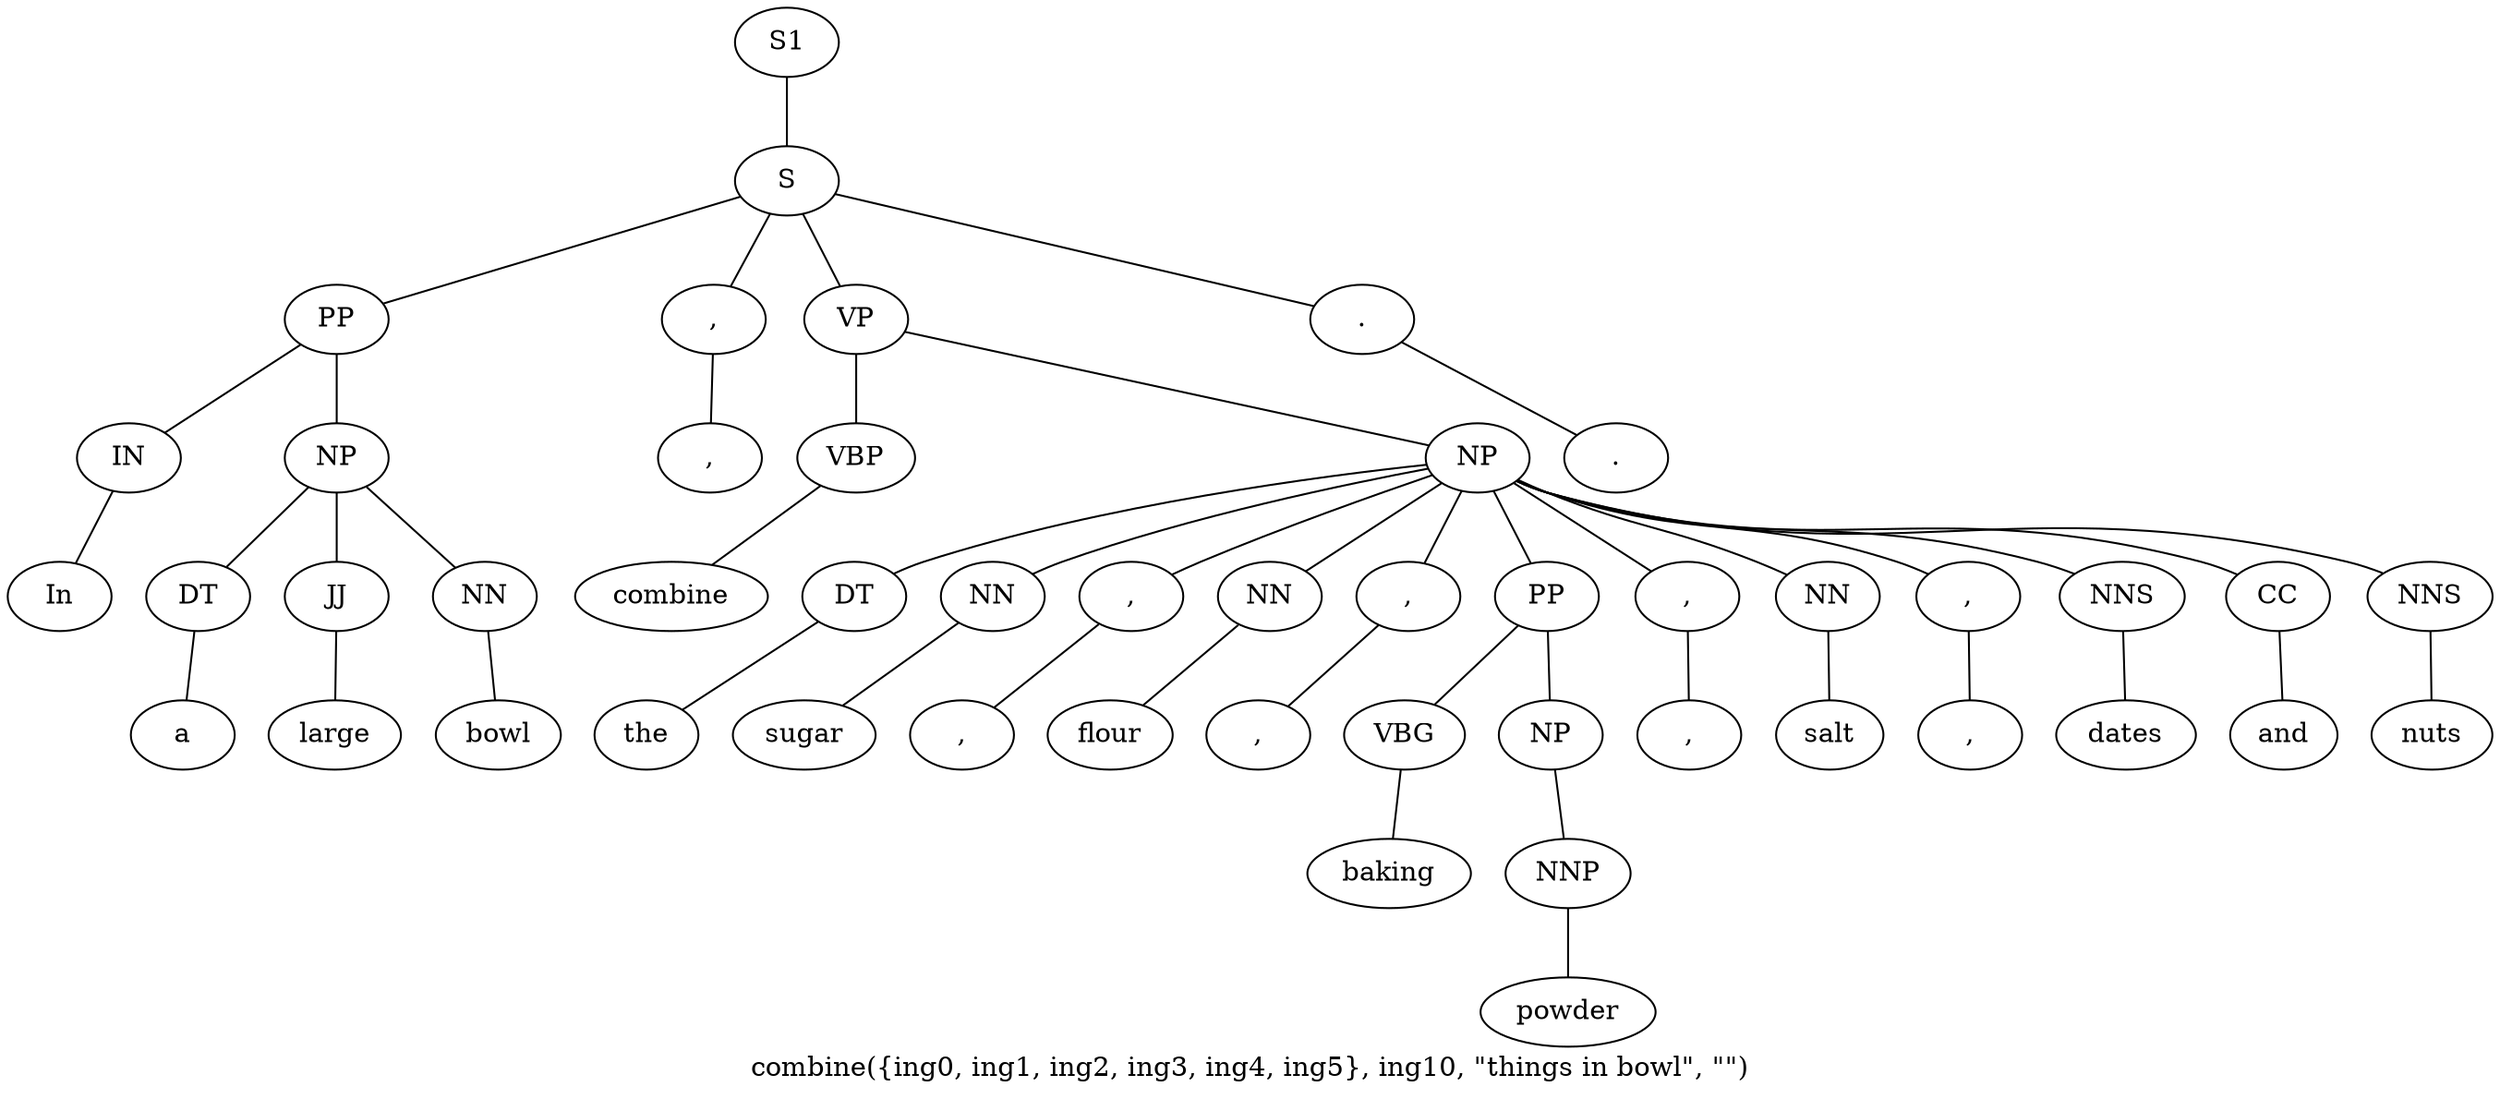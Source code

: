 graph SyntaxGraph {
	label = "combine({ing0, ing1, ing2, ing3, ing4, ing5}, ing10, \"things in bowl\", \"\")";
	Node0 [label="S1"];
	Node1 [label="S"];
	Node2 [label="PP"];
	Node3 [label="IN"];
	Node4 [label="In"];
	Node5 [label="NP"];
	Node6 [label="DT"];
	Node7 [label="a"];
	Node8 [label="JJ"];
	Node9 [label="large"];
	Node10 [label="NN"];
	Node11 [label="bowl"];
	Node12 [label=","];
	Node13 [label=","];
	Node14 [label="VP"];
	Node15 [label="VBP"];
	Node16 [label="combine"];
	Node17 [label="NP"];
	Node18 [label="DT"];
	Node19 [label="the"];
	Node20 [label="NN"];
	Node21 [label="sugar"];
	Node22 [label=","];
	Node23 [label=","];
	Node24 [label="NN"];
	Node25 [label="flour"];
	Node26 [label=","];
	Node27 [label=","];
	Node28 [label="PP"];
	Node29 [label="VBG"];
	Node30 [label="baking"];
	Node31 [label="NP"];
	Node32 [label="NNP"];
	Node33 [label="powder"];
	Node34 [label=","];
	Node35 [label=","];
	Node36 [label="NN"];
	Node37 [label="salt"];
	Node38 [label=","];
	Node39 [label=","];
	Node40 [label="NNS"];
	Node41 [label="dates"];
	Node42 [label="CC"];
	Node43 [label="and"];
	Node44 [label="NNS"];
	Node45 [label="nuts"];
	Node46 [label="."];
	Node47 [label="."];

	Node0 -- Node1;
	Node1 -- Node2;
	Node1 -- Node12;
	Node1 -- Node14;
	Node1 -- Node46;
	Node2 -- Node3;
	Node2 -- Node5;
	Node3 -- Node4;
	Node5 -- Node6;
	Node5 -- Node8;
	Node5 -- Node10;
	Node6 -- Node7;
	Node8 -- Node9;
	Node10 -- Node11;
	Node12 -- Node13;
	Node14 -- Node15;
	Node14 -- Node17;
	Node15 -- Node16;
	Node17 -- Node18;
	Node17 -- Node20;
	Node17 -- Node22;
	Node17 -- Node24;
	Node17 -- Node26;
	Node17 -- Node28;
	Node17 -- Node34;
	Node17 -- Node36;
	Node17 -- Node38;
	Node17 -- Node40;
	Node17 -- Node42;
	Node17 -- Node44;
	Node18 -- Node19;
	Node20 -- Node21;
	Node22 -- Node23;
	Node24 -- Node25;
	Node26 -- Node27;
	Node28 -- Node29;
	Node28 -- Node31;
	Node29 -- Node30;
	Node31 -- Node32;
	Node32 -- Node33;
	Node34 -- Node35;
	Node36 -- Node37;
	Node38 -- Node39;
	Node40 -- Node41;
	Node42 -- Node43;
	Node44 -- Node45;
	Node46 -- Node47;
}